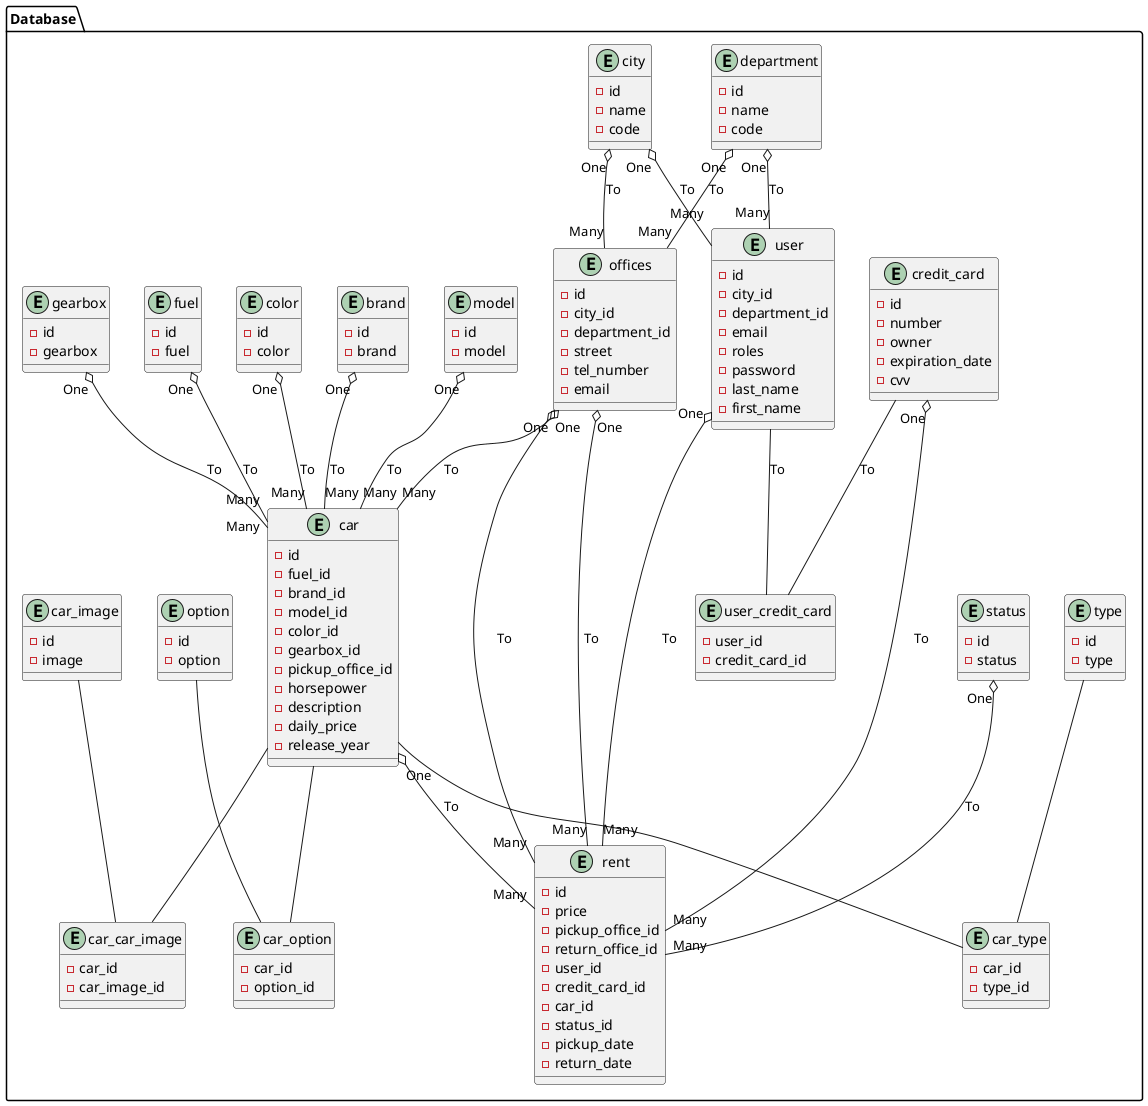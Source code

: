 @startuml UML

package "Database" #FFF {
    ' ---------------------------------
    ' Car component
    ' ---------------------------------
    entity brand {
        - id
        - brand
    }
    entity color {
        - id
        - color
    }
    entity fuel {
        - id
        - fuel
    }
    entity gearbox {
        - id
        - gearbox
    }
    entity model {
        - id
        - model
    }
    entity type {
        - id
        - type
    }
    ' ---------------------------------
    ' Office and user component
    ' ---------------------------------
    entity department {
        - id
        - name
        - code
    }
    entity city {
        - id
        - name
        - code
    }
    ' ---------------------------------
    ' Rent component
    ' ---------------------------------
    entity status {
        - id
        - status
    }
    entity credit_card {
        - id
        - number
        - owner
        - expiration_date
        - cvv
    }

    entity offices {
        - id
        - city_id
        - department_id
        - street
        - tel_number
        - email
    }
    entity car {
        - id
        - fuel_id
        - brand_id
        - model_id
        - color_id
        - gearbox_id
        - pickup_office_id
        - horsepower
        - description
        - daily_price
        - release_year
    }
    ' ---------------------------------
    ' car relation table
    ' ---------------------------------
    entity car_type {
        - car_id
        - type_id
    }
    entity option {
        - id
        - option
    }
    entity car_option {
        - car_id
        - option_id
    }
    entity car_image {
        - id
        - image
    }
    entity car_car_image {
        - car_id
        - car_image_id
    }

    entity user {
        - id
        - city_id
        - department_id
        - email
        - roles
        - password
        - last_name
        - first_name
    }
    entity user_credit_card {
        - user_id
        - credit_card_id
    }
    ' entity transaction {
    '     - id
    '     - total_price
    '     - start_date
    '     - ent_date
    '     - created_at
    '     - user_id (serialize summary of the user)
    '     - credit_card (serialize summary of the credit_card)
    '     - refunded
    '     - refunded_at
    '     - rent (serialize summary of the rent)
    ' }

    entity rent {
        - id
        - price
        - pickup_office_id
        - return_office_id
        - user_id
        - credit_card_id
        - car_id
        - status_id
        - pickup_date
        - return_date
    }

    department "One" o-- "Many" offices: To
    city "One" o-- "Many" offices: To

    offices "One" o-- "Many" car: To

    brand "One" o-- "Many" car: To
    color "One" o-- "Many" car: To
    fuel "One" o-- "Many" car: To
    gearbox "One" o-- "Many" car: To
    model "One" o-- "Many" car: To

    type " " -- " " car_type: ""
    car " " -- " " car_type: ""
    option " " -- " " car_option: ""
    car " " -- " " car_option: ""
    car_image " " -- " " car_car_image: ""
    car " " -- " " car_car_image: ""

    department "One" o-- "Many" user: To
    city "One" o-- "Many" user: To
    credit_card " " -- " " user_credit_card: To
    user " " -- " " user_credit_card: To

    user "One" o-- "Many" rent: To
    offices "One" o-- "Many" rent: To
    offices "One" o-- "Many" rent: To
    car "One" o-- "Many" rent: To
    status "One" o-- "Many" rent: To
    credit_card "One" o-- "Many" rent: To

}
@enduml